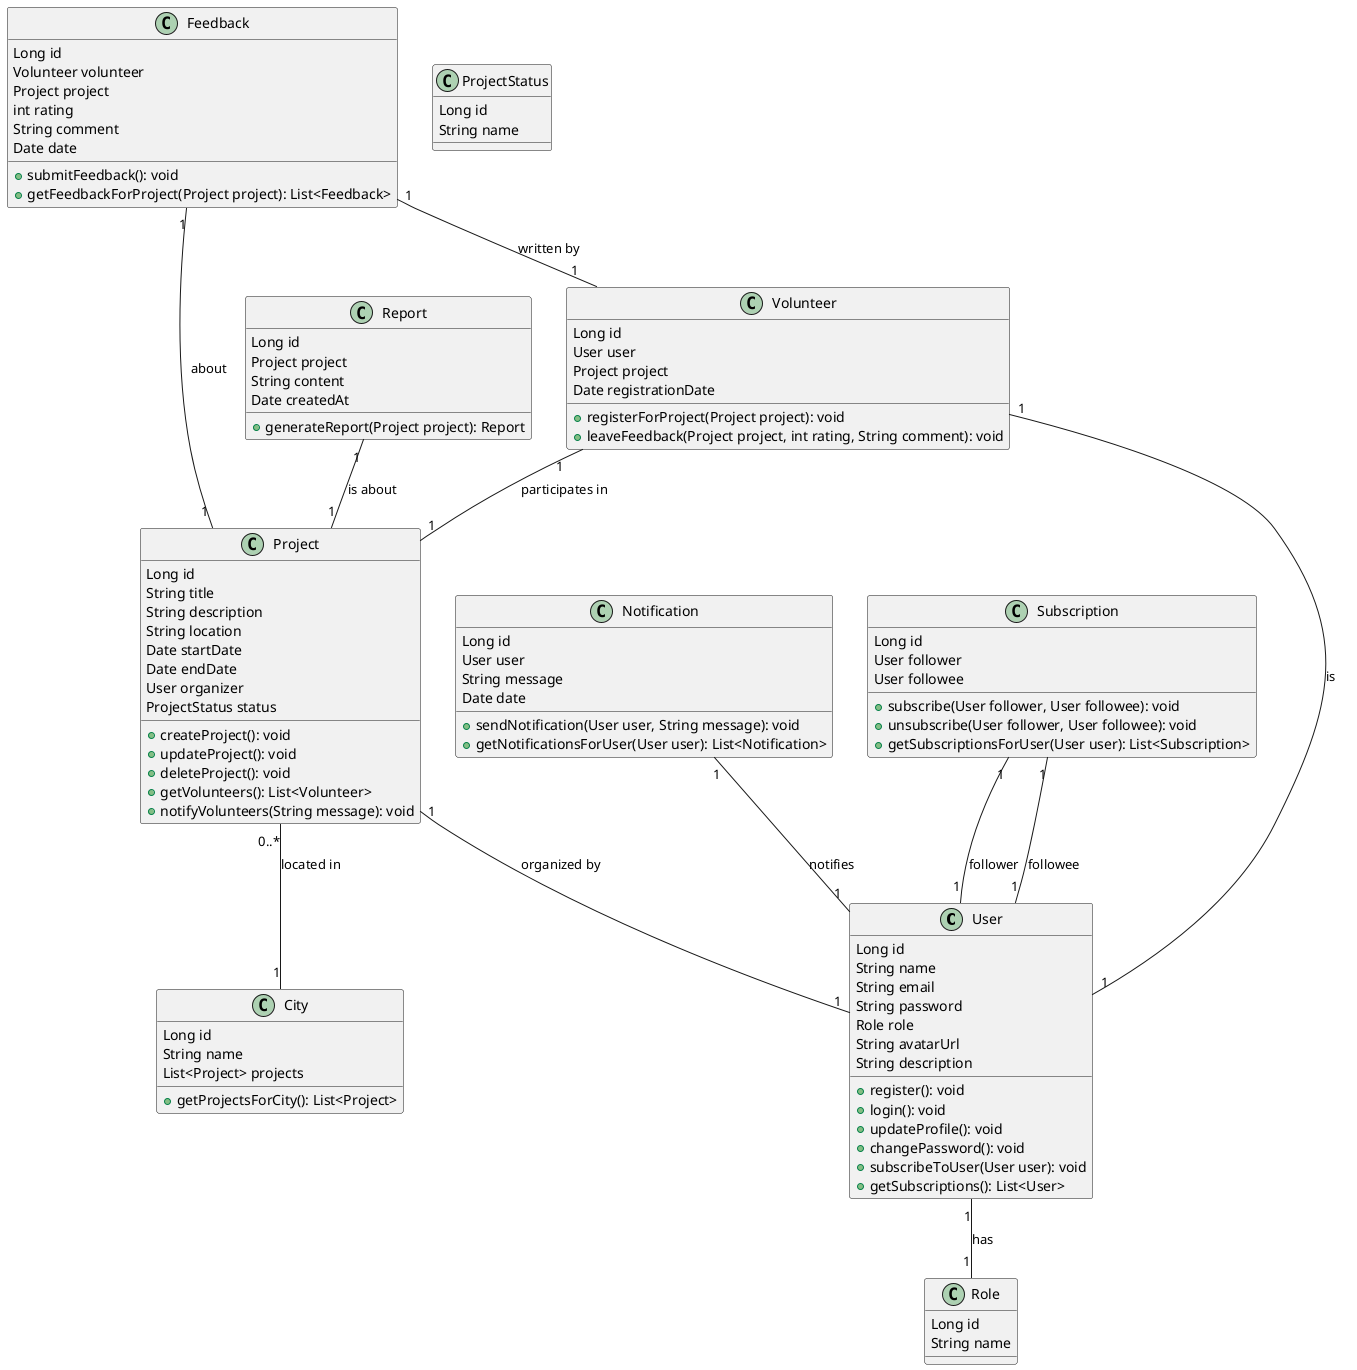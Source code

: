 @startuml

class User {
  Long id
  String name
  String email
  String password
  Role role
  String avatarUrl
  String description
  + register(): void
  + login(): void
  + updateProfile(): void
  + changePassword(): void
  + subscribeToUser(User user): void
  + getSubscriptions(): List<User>
}

class Role {
  Long id
  String name
}

class Project {
  Long id
  String title
  String description
  String location
  Date startDate
  Date endDate
  User organizer
  ProjectStatus status
  + createProject(): void
  + updateProject(): void
  + deleteProject(): void
  + getVolunteers(): List<Volunteer>
  + notifyVolunteers(String message): void
}

class ProjectStatus {
  Long id
  String name
}

class Volunteer {
  Long id
  User user
  Project project
  Date registrationDate
  + registerForProject(Project project): void
  + leaveFeedback(Project project, int rating, String comment): void
}

class Feedback {
  Long id
  Volunteer volunteer
  Project project
  int rating
  String comment
  Date date
  + submitFeedback(): void
  + getFeedbackForProject(Project project): List<Feedback>
}

class Notification {
  Long id
  User user
  String message
  Date date
  + sendNotification(User user, String message): void
  + getNotificationsForUser(User user): List<Notification>
}

class Report {
  Long id
  Project project
  String content
  Date createdAt
  + generateReport(Project project): Report
}

class City {
  Long id
  String name
  List<Project> projects
  + getProjectsForCity(): List<Project>
}

class Subscription {
  Long id
  User follower
  User followee
  + subscribe(User follower, User followee): void
  + unsubscribe(User follower, User followee): void
  + getSubscriptionsForUser(User user): List<Subscription>
}

User "1" -- "1" Role : has
Project "1" -- "1" User : organized by
Volunteer "1" -- "1" User : is
Volunteer "1" -- "1" Project : participates in
Feedback "1" -- "1" Volunteer : written by
Feedback "1" -- "1" Project : about
Notification "1" -- "1" User : notifies
Report "1" -- "1" Project : is about
Project "0..*" -- "1" City : located in
Subscription "1" -- "1" User : follower
Subscription "1" -- "1" User : followee

@enduml

